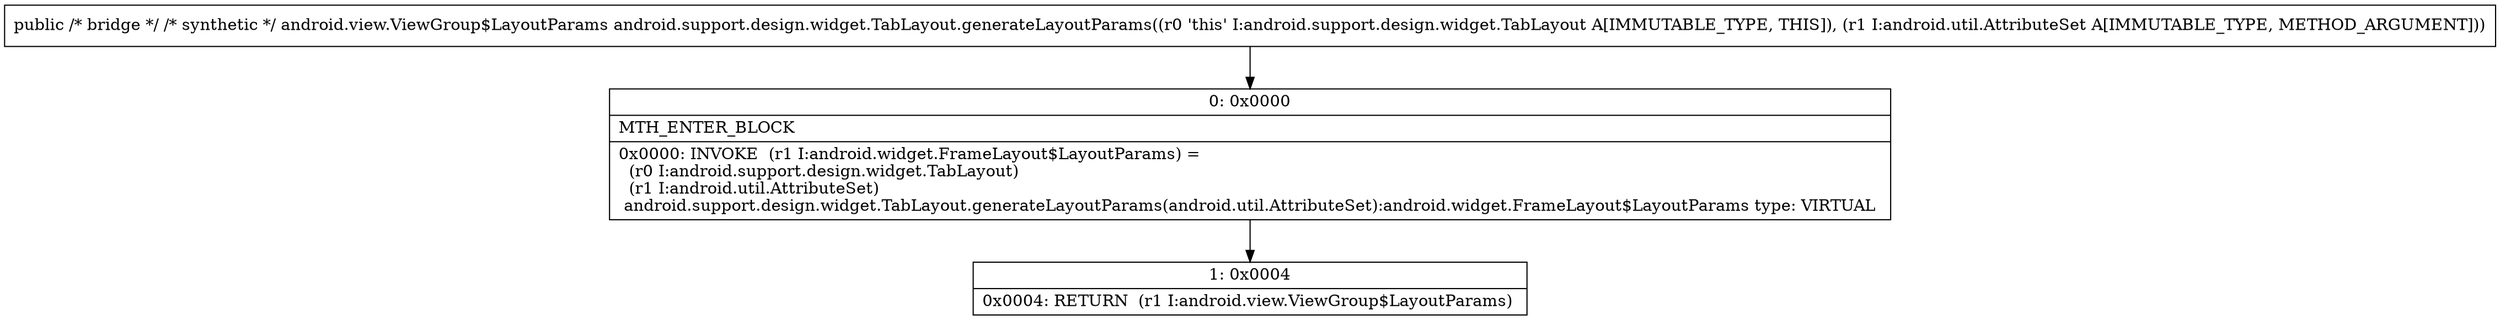 digraph "CFG forandroid.support.design.widget.TabLayout.generateLayoutParams(Landroid\/util\/AttributeSet;)Landroid\/view\/ViewGroup$LayoutParams;" {
Node_0 [shape=record,label="{0\:\ 0x0000|MTH_ENTER_BLOCK\l|0x0000: INVOKE  (r1 I:android.widget.FrameLayout$LayoutParams) = \l  (r0 I:android.support.design.widget.TabLayout)\l  (r1 I:android.util.AttributeSet)\l android.support.design.widget.TabLayout.generateLayoutParams(android.util.AttributeSet):android.widget.FrameLayout$LayoutParams type: VIRTUAL \l}"];
Node_1 [shape=record,label="{1\:\ 0x0004|0x0004: RETURN  (r1 I:android.view.ViewGroup$LayoutParams) \l}"];
MethodNode[shape=record,label="{public \/* bridge *\/ \/* synthetic *\/ android.view.ViewGroup$LayoutParams android.support.design.widget.TabLayout.generateLayoutParams((r0 'this' I:android.support.design.widget.TabLayout A[IMMUTABLE_TYPE, THIS]), (r1 I:android.util.AttributeSet A[IMMUTABLE_TYPE, METHOD_ARGUMENT])) }"];
MethodNode -> Node_0;
Node_0 -> Node_1;
}

